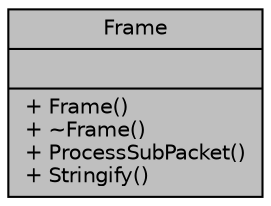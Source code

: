digraph "Frame"
{
 // LATEX_PDF_SIZE
  edge [fontname="Helvetica",fontsize="10",labelfontname="Helvetica",labelfontsize="10"];
  node [fontname="Helvetica",fontsize="10",shape=record];
  Node1 [label="{Frame\n||+ Frame()\l+ ~Frame()\l+ ProcessSubPacket()\l+ Stringify()\l}",height=0.2,width=0.4,color="black", fillcolor="grey75", style="filled", fontcolor="black",tooltip=" "];
}
